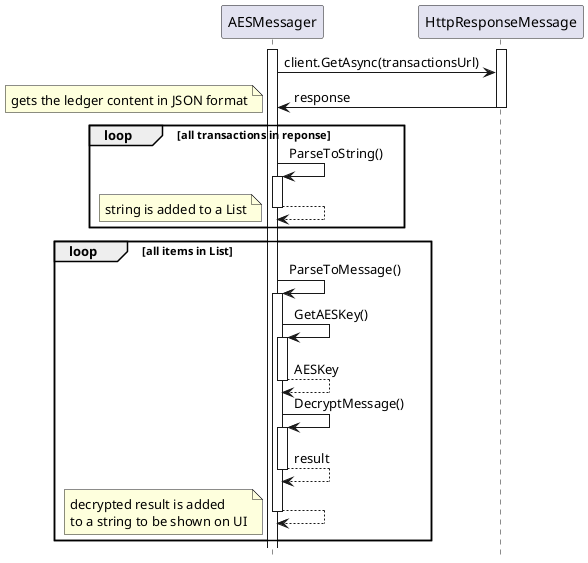 @startuml
hide footbox

participant AESMessager
activate AESMessager
participant HttpResponseMessage
activate HttpResponseMessage

AESMessager -> HttpResponseMessage: client.GetAsync(transactionsUrl)
HttpResponseMessage -> AESMessager:response
note left: gets the ledger content in JSON format

deactivate HttpResponseMessage
loop all transactions in reponse

AESMessager -> AESMessager : ParseToString()
activate AESMessager 
return 
note left: string is added to a List
 

end
 
loop all items in List

AESMessager -> AESMessager : ParseToMessage()
activate AESMessager 

AESMessager -> AESMessager : GetAESKey()
activate AESMessager 
return AESKey

AESMessager -> AESMessager : DecryptMessage()
activate AESMessager 
return result


return 
note left: decrypted result is added \nto a string to be shown on UI


end
@enduml